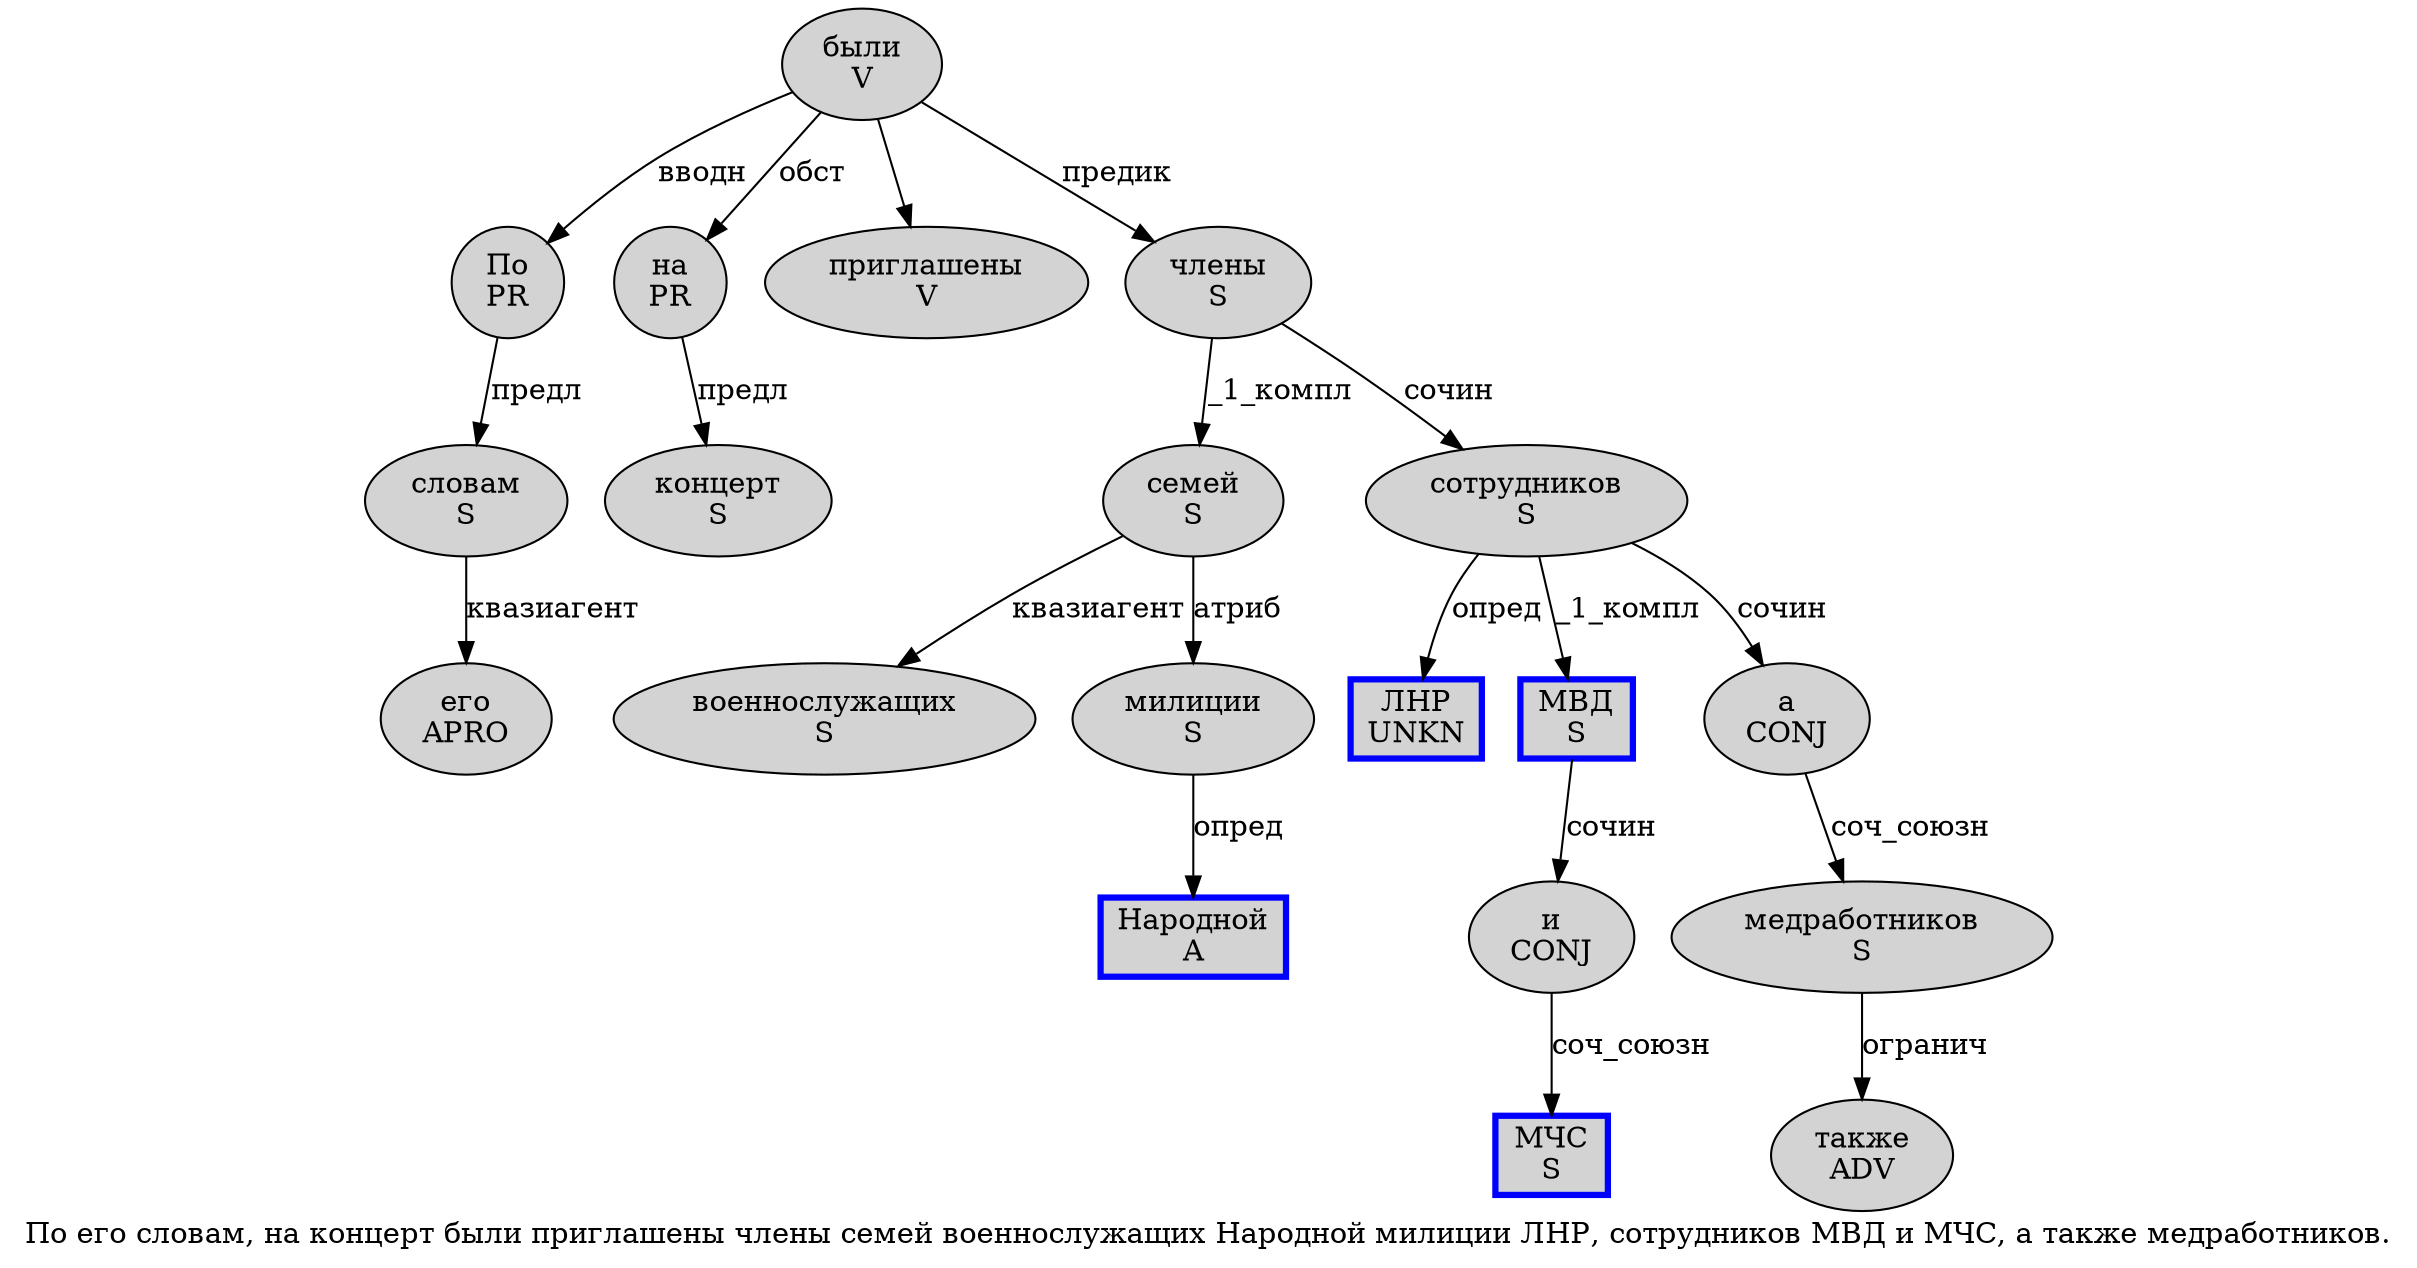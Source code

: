 digraph SENTENCE_1003 {
	graph [label="По его словам, на концерт были приглашены члены семей военнослужащих Народной милиции ЛНР, сотрудников МВД и МЧС, а также медработников."]
	node [style=filled]
		0 [label="По
PR" color="" fillcolor=lightgray penwidth=1 shape=ellipse]
		1 [label="его
APRO" color="" fillcolor=lightgray penwidth=1 shape=ellipse]
		2 [label="словам
S" color="" fillcolor=lightgray penwidth=1 shape=ellipse]
		4 [label="на
PR" color="" fillcolor=lightgray penwidth=1 shape=ellipse]
		5 [label="концерт
S" color="" fillcolor=lightgray penwidth=1 shape=ellipse]
		6 [label="были
V" color="" fillcolor=lightgray penwidth=1 shape=ellipse]
		7 [label="приглашены
V" color="" fillcolor=lightgray penwidth=1 shape=ellipse]
		8 [label="члены
S" color="" fillcolor=lightgray penwidth=1 shape=ellipse]
		9 [label="семей
S" color="" fillcolor=lightgray penwidth=1 shape=ellipse]
		10 [label="военнослужащих
S" color="" fillcolor=lightgray penwidth=1 shape=ellipse]
		11 [label="Народной
A" color=blue fillcolor=lightgray penwidth=3 shape=box]
		12 [label="милиции
S" color="" fillcolor=lightgray penwidth=1 shape=ellipse]
		13 [label="ЛНР
UNKN" color=blue fillcolor=lightgray penwidth=3 shape=box]
		15 [label="сотрудников
S" color="" fillcolor=lightgray penwidth=1 shape=ellipse]
		16 [label="МВД
S" color=blue fillcolor=lightgray penwidth=3 shape=box]
		17 [label="и
CONJ" color="" fillcolor=lightgray penwidth=1 shape=ellipse]
		18 [label="МЧС
S" color=blue fillcolor=lightgray penwidth=3 shape=box]
		20 [label="а
CONJ" color="" fillcolor=lightgray penwidth=1 shape=ellipse]
		21 [label="также
ADV" color="" fillcolor=lightgray penwidth=1 shape=ellipse]
		22 [label="медработников
S" color="" fillcolor=lightgray penwidth=1 shape=ellipse]
			6 -> 0 [label="вводн"]
			6 -> 4 [label="обст"]
			6 -> 7
			6 -> 8 [label="предик"]
			15 -> 13 [label="опред"]
			15 -> 16 [label="_1_компл"]
			15 -> 20 [label="сочин"]
			2 -> 1 [label="квазиагент"]
			0 -> 2 [label="предл"]
			8 -> 9 [label="_1_компл"]
			8 -> 15 [label="сочин"]
			20 -> 22 [label="соч_союзн"]
			4 -> 5 [label="предл"]
			22 -> 21 [label="огранич"]
			17 -> 18 [label="соч_союзн"]
			9 -> 10 [label="квазиагент"]
			9 -> 12 [label="атриб"]
			16 -> 17 [label="сочин"]
			12 -> 11 [label="опред"]
}
